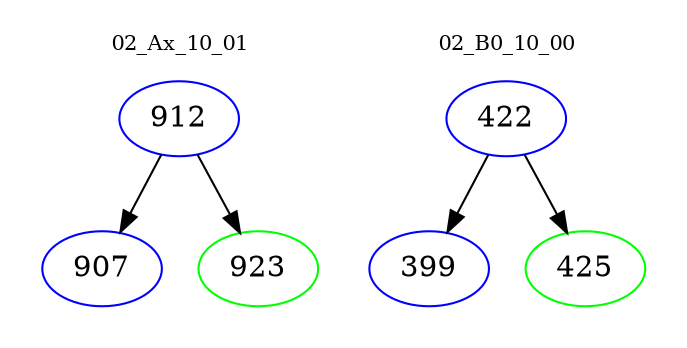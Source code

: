 digraph{
subgraph cluster_0 {
color = white
label = "02_Ax_10_01";
fontsize=10;
T0_912 [label="912", color="blue"]
T0_912 -> T0_907 [color="black"]
T0_907 [label="907", color="blue"]
T0_912 -> T0_923 [color="black"]
T0_923 [label="923", color="green"]
}
subgraph cluster_1 {
color = white
label = "02_B0_10_00";
fontsize=10;
T1_422 [label="422", color="blue"]
T1_422 -> T1_399 [color="black"]
T1_399 [label="399", color="blue"]
T1_422 -> T1_425 [color="black"]
T1_425 [label="425", color="green"]
}
}
